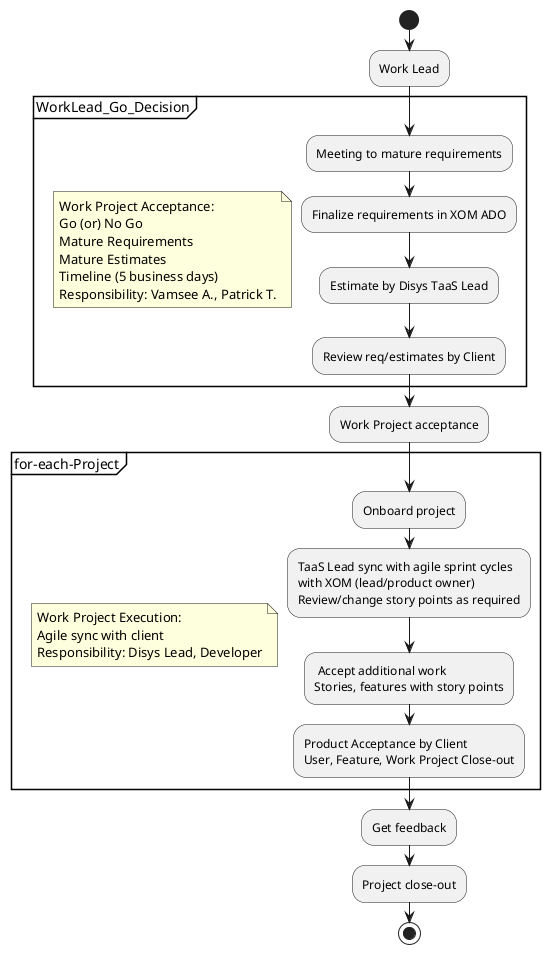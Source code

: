 @startuml project_process_workflow
start
:Work Lead;
partition WorkLead_Go_Decision {

note
    Work Project Acceptance:
    Go (or) No Go
    Mature Requirements
    Mature Estimates
    Timeline (5 business days)
    Responsibility: Vamsee A., Patrick T.
end note

:Meeting to mature requirements;
:Finalize requirements in XOM ADO;
:Estimate by Disys TaaS Lead;
:Review req/estimates by Client;

}

:Work Project acceptance;

partition for-each-Project {

note
    Work Project Execution:
    Agile sync with client
    Responsibility: Disys Lead, Developer
end note

:Onboard project;
:TaaS Lead sync with agile sprint cycles
with XOM (lead/product owner)
Review/change story points as required;
: Accept additional work
Stories, features with story points;
:Product Acceptance by Client
User, Feature, Work Project Close-out;

}

:Get feedback;
:Project close-out;

stop
@enduml
